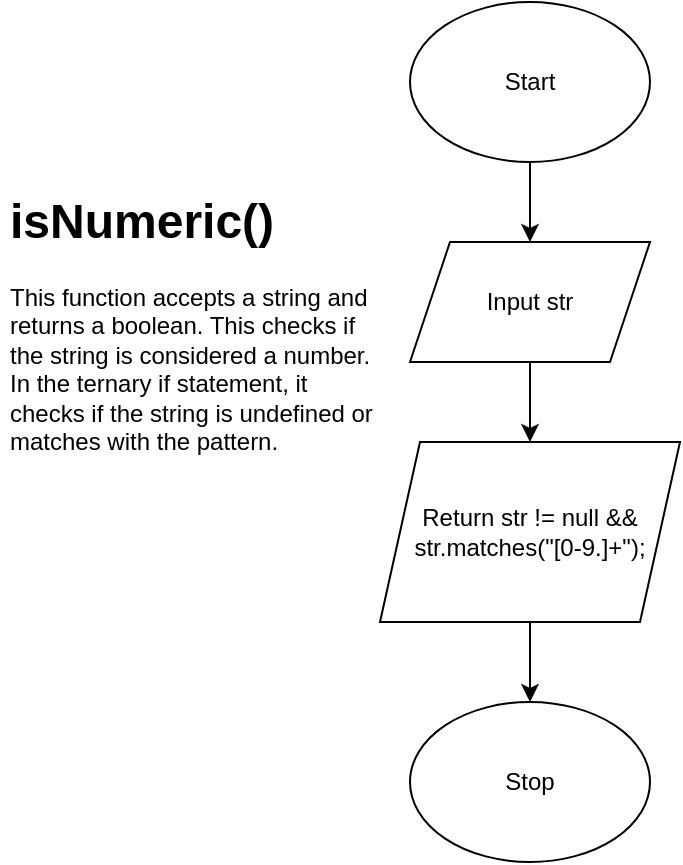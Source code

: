 <mxfile>
    <diagram id="pJyRiF0_CxUbFcOlI3qP" name="Page-1">
        <mxGraphModel dx="1421" dy="561" grid="1" gridSize="10" guides="1" tooltips="1" connect="1" arrows="1" fold="1" page="1" pageScale="1" pageWidth="827" pageHeight="1169" math="0" shadow="0">
            <root>
                <mxCell id="0"/>
                <mxCell id="1" parent="0"/>
                <mxCell id="4" style="edgeStyle=orthogonalEdgeStyle;html=1;exitX=0.5;exitY=1;exitDx=0;exitDy=0;entryX=0.5;entryY=0;entryDx=0;entryDy=0;" edge="1" parent="1" source="2" target="3">
                    <mxGeometry relative="1" as="geometry"/>
                </mxCell>
                <mxCell id="2" value="Start" style="ellipse;whiteSpace=wrap;html=1;" vertex="1" parent="1">
                    <mxGeometry x="200" y="80" width="120" height="80" as="geometry"/>
                </mxCell>
                <mxCell id="8" style="edgeStyle=orthogonalEdgeStyle;html=1;exitX=0.5;exitY=1;exitDx=0;exitDy=0;entryX=0.5;entryY=0;entryDx=0;entryDy=0;" edge="1" parent="1" source="3" target="7">
                    <mxGeometry relative="1" as="geometry"/>
                </mxCell>
                <mxCell id="3" value="Input str" style="shape=parallelogram;perimeter=parallelogramPerimeter;whiteSpace=wrap;html=1;fixedSize=1;" vertex="1" parent="1">
                    <mxGeometry x="200" y="200" width="120" height="60" as="geometry"/>
                </mxCell>
                <mxCell id="11" style="edgeStyle=orthogonalEdgeStyle;html=1;exitX=0.5;exitY=1;exitDx=0;exitDy=0;entryX=0.5;entryY=0;entryDx=0;entryDy=0;" edge="1" parent="1" source="7" target="10">
                    <mxGeometry relative="1" as="geometry"/>
                </mxCell>
                <mxCell id="7" value="Return str != null &amp;amp;&amp;amp; str.matches(&quot;[0-9.]+&quot;);" style="shape=parallelogram;perimeter=parallelogramPerimeter;whiteSpace=wrap;html=1;fixedSize=1;" vertex="1" parent="1">
                    <mxGeometry x="185" y="300" width="150" height="90" as="geometry"/>
                </mxCell>
                <mxCell id="9" value="&lt;h1&gt;&lt;span&gt;isNumeric()&lt;/span&gt;&lt;/h1&gt;&lt;div&gt;This function accepts a string and returns a boolean. This checks if the string is considered a number. In the ternary if statement, it checks if the string is undefined or matches with the pattern.&lt;/div&gt;" style="text;html=1;strokeColor=none;fillColor=none;spacing=5;spacingTop=-20;whiteSpace=wrap;overflow=hidden;rounded=0;" vertex="1" parent="1">
                    <mxGeometry x="-5" y="170" width="195" height="160" as="geometry"/>
                </mxCell>
                <mxCell id="10" value="Stop" style="ellipse;whiteSpace=wrap;html=1;" vertex="1" parent="1">
                    <mxGeometry x="200" y="430" width="120" height="80" as="geometry"/>
                </mxCell>
            </root>
        </mxGraphModel>
    </diagram>
</mxfile>